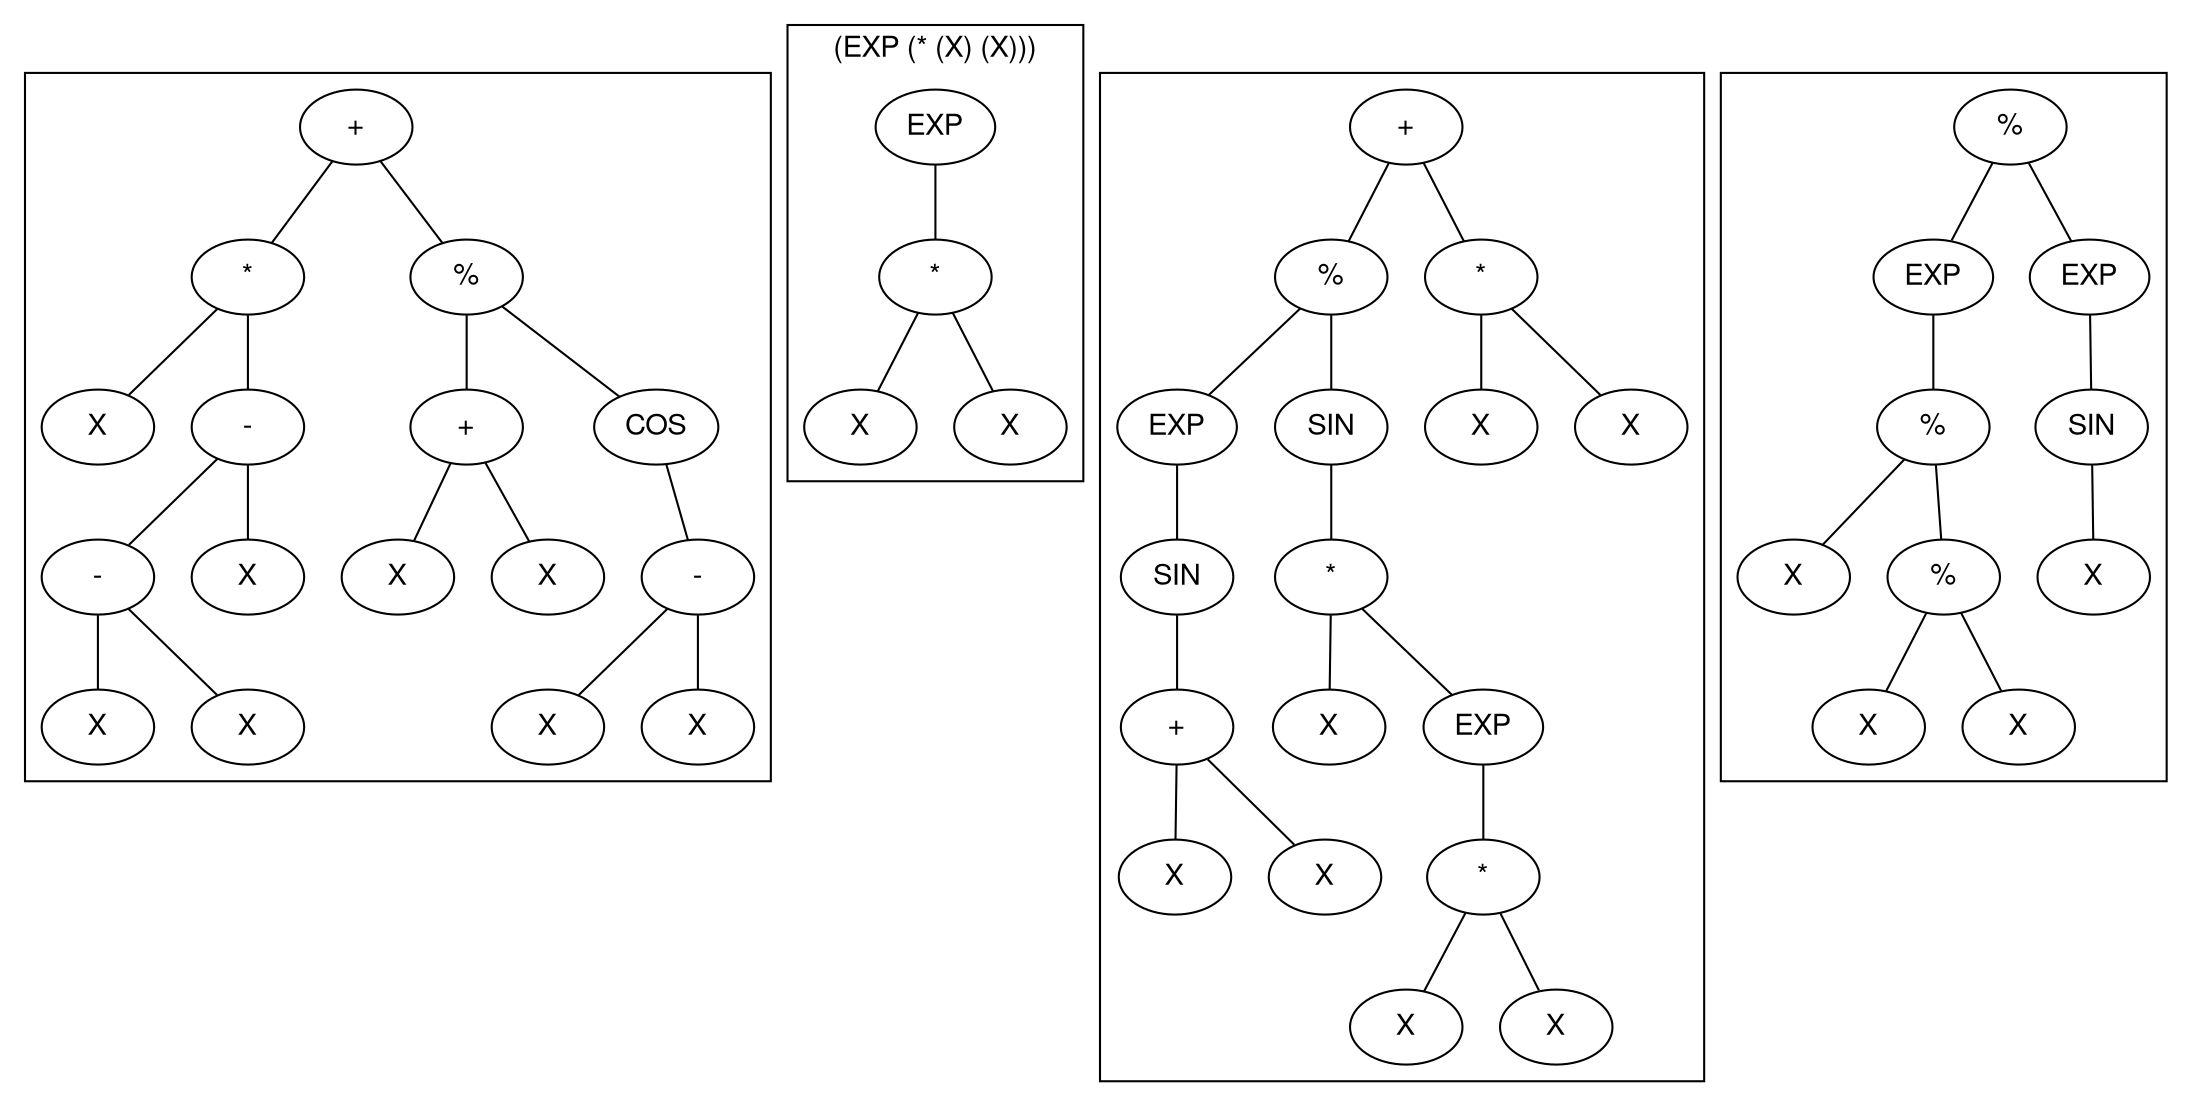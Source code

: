 graph "Math"
   {
    fontname="Helvetica,Arial,sans-serif"
    node [fontname="Helvetica,Arial,sans-serif"]
    edge [fontname="Helvetica,Arial,sans-serif"]

   subgraph cluster01
   {
   n002 ;
   n002 [label="+"] ;
   n002 -- n003 ;
   n003 [label="*"] ;
   n003 -- n004 ;
   n004 [label="X"] ;
   n003 -- n005 ;
   n005 [label="-"] ;
   n005 -- n006 ;
   n006 [label="-"] ;
   n006 -- n007 ;
   n007 [label="X"] ;
   n006 -- n008 ;
   n008 [label="X"] ;
   n005 -- n009 ;
   n009 [label="X"] ;
   n002 -- n010 ;
   n010 [label="%"] ;
   n010 -- n011 ;
   n011 [label="+"] ;
   n011 -- n012 ;
   n012 [label="X"] ;
   n011 -- n013 ;
   n013 [label="X"] ;
   n010 -- n014 ;
   n014 [label="COS"] ;
   n014 -- n015 ;
   n015 [label="-"] ;
   n015 -- n016 ;
   n016 [label="X"] ;
   n015 -- n017 ;
   n017 [label="X"] ;
   }

   subgraph cluster17
   {
   label="(EXP (* (X) (X)))"
   n018 ;
   n018 [label="EXP"] ;
   n018 -- n019 ;
   n019 [label="*"] ;
   n019 -- n020 ;
   n020 [label="X"] ;
   n019 -- n021 ;
   n021 [label="X"] ;
   }

   subgraph cluster21
   {
   n022 ;
   n022 [label="+"] ;
   n022 -- n023 ;
   n023 [label="%"] ;
   n023 -- n024 ;
   n024 [label="EXP"] ;
   n024 -- n025 ;
   n025 [label="SIN"] ;
   n025 -- n026 ;
   n026 [label="+"] ;
   n026 -- n027 ;
   n027 [label="X"] ;
   n026 -- n028 ;
   n028 [label="X"] ;
   n023 -- n029 ;
   n029 [label="SIN"] ;
   n029 -- n030 ;
   n030 [label="*"] ;
   n030 -- n031 ;
   n031 [label="X"] ;
   n030 -- n032 ;
   n032 [label="EXP"] ;
   n032 -- n033 ;
   n033 [label="*"] ;
   n033 -- n034 ;
   n034 [label="X"] ;
   n033 -- n035 ;
   n035 [label="X"] ;
   n022 -- n036 ;
   n036 [label="*"] ;
   n036 -- n037 ;
   n037 [label="X"] ;
   n036 -- n038 ;
   n038 [label="X"] ;
   }

   subgraph cluster38
   {
   n039 ;
   n039 [label="%"] ;
   n039 -- n040 ;
   n040 [label="EXP"] ;
   n040 -- n041 ;
   n041 [label="%"] ;
   n041 -- n042 ;
   n042 [label="X"] ;
   n041 -- n043 ;
   n043 [label="%"] ;
   n043 -- n044 ;
   n044 [label="X"] ;
   n043 -- n045 ;
   n045 [label="X"] ;
   n039 -- n046 ;
   n046 [label="EXP"] ;
   n046 -- n047 ;
   n047 [label="SIN"] ;
   n047 -- n048 ;
   n048 [label="X"] ;
   }
   }
